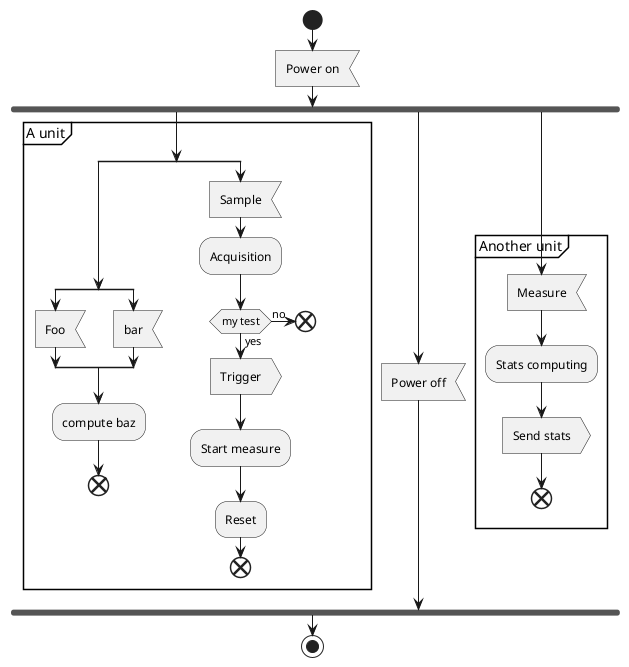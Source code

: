 @startuml
start
:Power on<
fork
partition "A unit" {
	split
		split
			:Foo<
		split again
			:bar<
		end split
		:compute baz;
		end

	split again
		:Sample<
		:Acquisition;
		if (my test) then (yes)
			:Trigger>
			:Start measure;
			:Reset;
			end
		else (no)
			end
		endif
	end split
}

fork again
	:Power off<

fork again
partition "Another unit" {
	:Measure<
	:Stats computing;
	:Send stats>
	end
}

end fork
stop
@enduml
